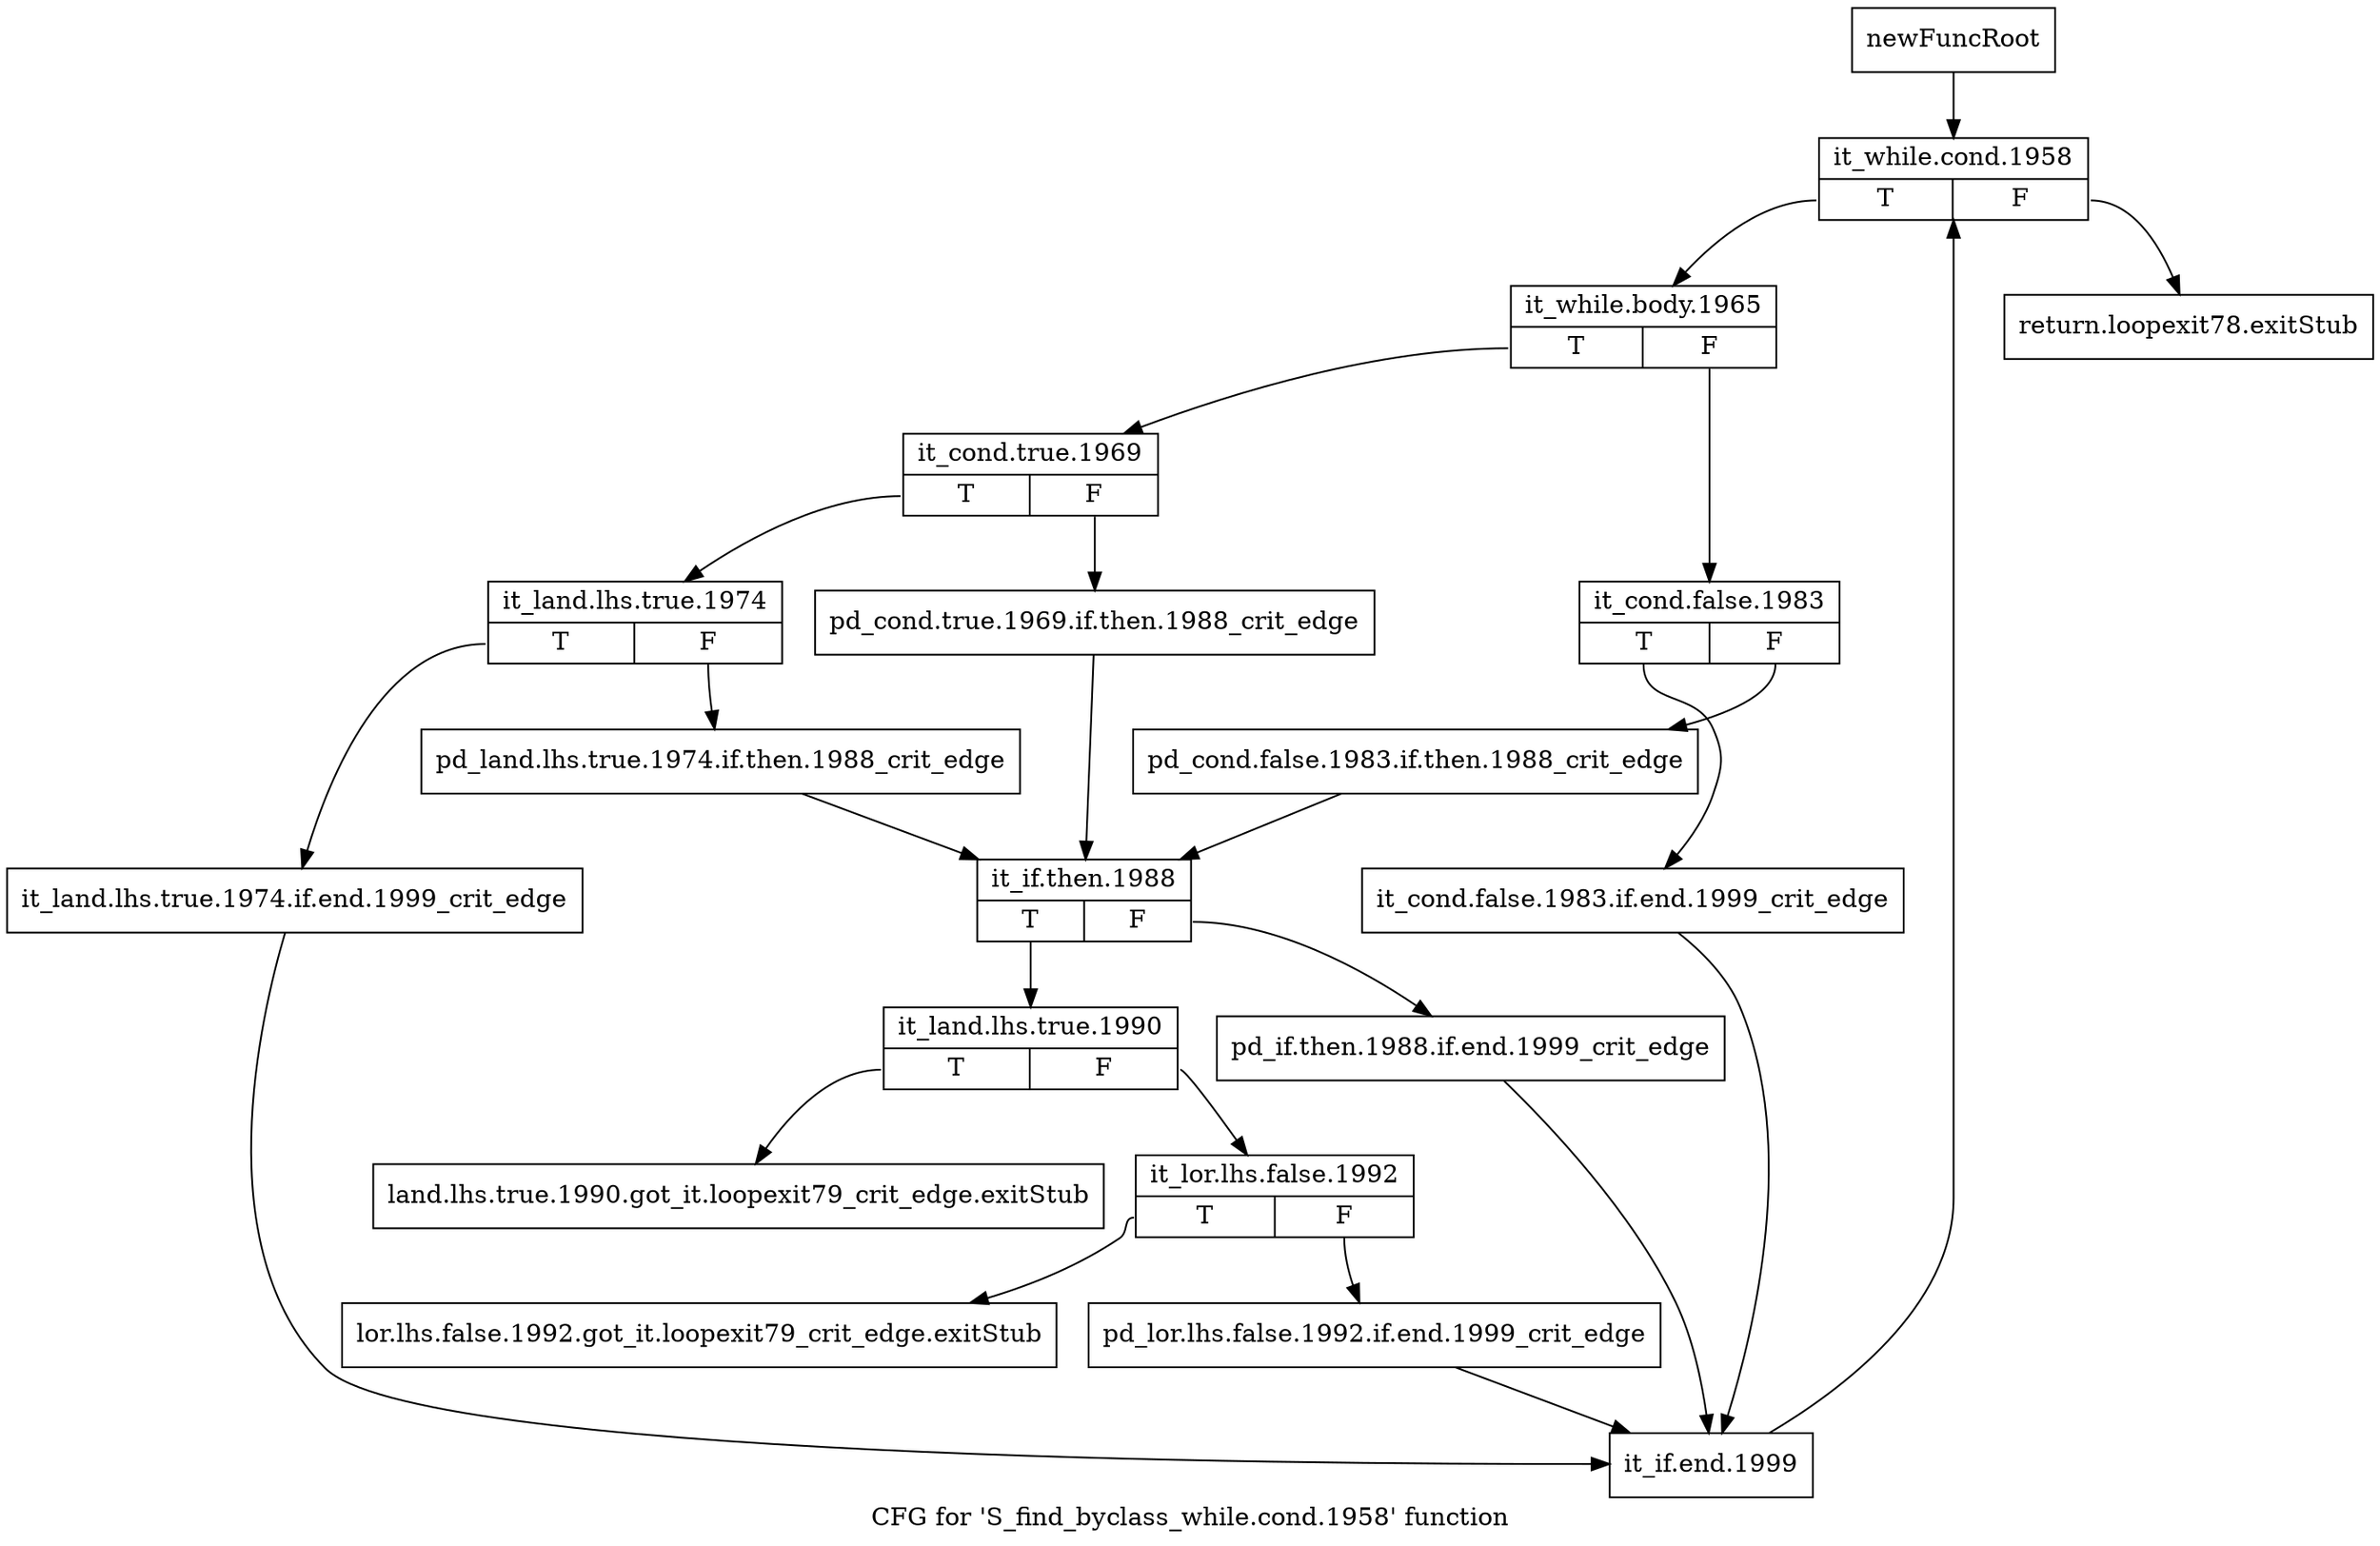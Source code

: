 digraph "CFG for 'S_find_byclass_while.cond.1958' function" {
	label="CFG for 'S_find_byclass_while.cond.1958' function";

	Node0x52e1e20 [shape=record,label="{newFuncRoot}"];
	Node0x52e1e20 -> Node0x52e1f60;
	Node0x52e1e70 [shape=record,label="{return.loopexit78.exitStub}"];
	Node0x52e1ec0 [shape=record,label="{land.lhs.true.1990.got_it.loopexit79_crit_edge.exitStub}"];
	Node0x52e1f10 [shape=record,label="{lor.lhs.false.1992.got_it.loopexit79_crit_edge.exitStub}"];
	Node0x52e1f60 [shape=record,label="{it_while.cond.1958|{<s0>T|<s1>F}}"];
	Node0x52e1f60:s0 -> Node0x52e1fb0;
	Node0x52e1f60:s1 -> Node0x52e1e70;
	Node0x52e1fb0 [shape=record,label="{it_while.body.1965|{<s0>T|<s1>F}}"];
	Node0x52e1fb0:s0 -> Node0x52e20f0;
	Node0x52e1fb0:s1 -> Node0x52e2000;
	Node0x52e2000 [shape=record,label="{it_cond.false.1983|{<s0>T|<s1>F}}"];
	Node0x52e2000:s0 -> Node0x52e20a0;
	Node0x52e2000:s1 -> Node0x52e2050;
	Node0x52e2050 [shape=record,label="{pd_cond.false.1983.if.then.1988_crit_edge}"];
	Node0x52e2050 -> Node0x52e2230;
	Node0x52e20a0 [shape=record,label="{it_cond.false.1983.if.end.1999_crit_edge}"];
	Node0x52e20a0 -> Node0x52e2410;
	Node0x52e20f0 [shape=record,label="{it_cond.true.1969|{<s0>T|<s1>F}}"];
	Node0x52e20f0:s0 -> Node0x52e2190;
	Node0x52e20f0:s1 -> Node0x52e2140;
	Node0x52e2140 [shape=record,label="{pd_cond.true.1969.if.then.1988_crit_edge}"];
	Node0x52e2140 -> Node0x52e2230;
	Node0x52e2190 [shape=record,label="{it_land.lhs.true.1974|{<s0>T|<s1>F}}"];
	Node0x52e2190:s0 -> Node0x52e23c0;
	Node0x52e2190:s1 -> Node0x52e21e0;
	Node0x52e21e0 [shape=record,label="{pd_land.lhs.true.1974.if.then.1988_crit_edge}"];
	Node0x52e21e0 -> Node0x52e2230;
	Node0x52e2230 [shape=record,label="{it_if.then.1988|{<s0>T|<s1>F}}"];
	Node0x52e2230:s0 -> Node0x52e22d0;
	Node0x52e2230:s1 -> Node0x52e2280;
	Node0x52e2280 [shape=record,label="{pd_if.then.1988.if.end.1999_crit_edge}"];
	Node0x52e2280 -> Node0x52e2410;
	Node0x52e22d0 [shape=record,label="{it_land.lhs.true.1990|{<s0>T|<s1>F}}"];
	Node0x52e22d0:s0 -> Node0x52e1ec0;
	Node0x52e22d0:s1 -> Node0x52e2320;
	Node0x52e2320 [shape=record,label="{it_lor.lhs.false.1992|{<s0>T|<s1>F}}"];
	Node0x52e2320:s0 -> Node0x52e1f10;
	Node0x52e2320:s1 -> Node0x52e2370;
	Node0x52e2370 [shape=record,label="{pd_lor.lhs.false.1992.if.end.1999_crit_edge}"];
	Node0x52e2370 -> Node0x52e2410;
	Node0x52e23c0 [shape=record,label="{it_land.lhs.true.1974.if.end.1999_crit_edge}"];
	Node0x52e23c0 -> Node0x52e2410;
	Node0x52e2410 [shape=record,label="{it_if.end.1999}"];
	Node0x52e2410 -> Node0x52e1f60;
}
